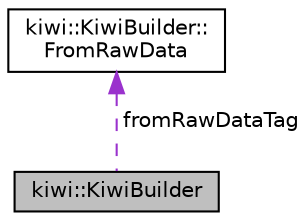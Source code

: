 digraph "kiwi::KiwiBuilder"
{
 // LATEX_PDF_SIZE
  edge [fontname="Helvetica",fontsize="10",labelfontname="Helvetica",labelfontsize="10"];
  node [fontname="Helvetica",fontsize="10",shape=record];
  Node1 [label="kiwi::KiwiBuilder",height=0.2,width=0.4,color="black", fillcolor="grey75", style="filled", fontcolor="black",tooltip="형태소 분석에 사용될 사전을 관리하고, 사전을 바탕으로 실제 형태소 분석을 수행하는 Kiwi의 인스턴스를 생성하는 클래스."];
  Node2 -> Node1 [dir="back",color="darkorchid3",fontsize="10",style="dashed",label=" fromRawDataTag" ,fontname="Helvetica"];
  Node2 [label="kiwi::KiwiBuilder::\lFromRawData",height=0.2,width=0.4,color="black", fillcolor="white", style="filled",URL="$structkiwi_1_1KiwiBuilder_1_1FromRawData.html",tooltip=" "];
}
